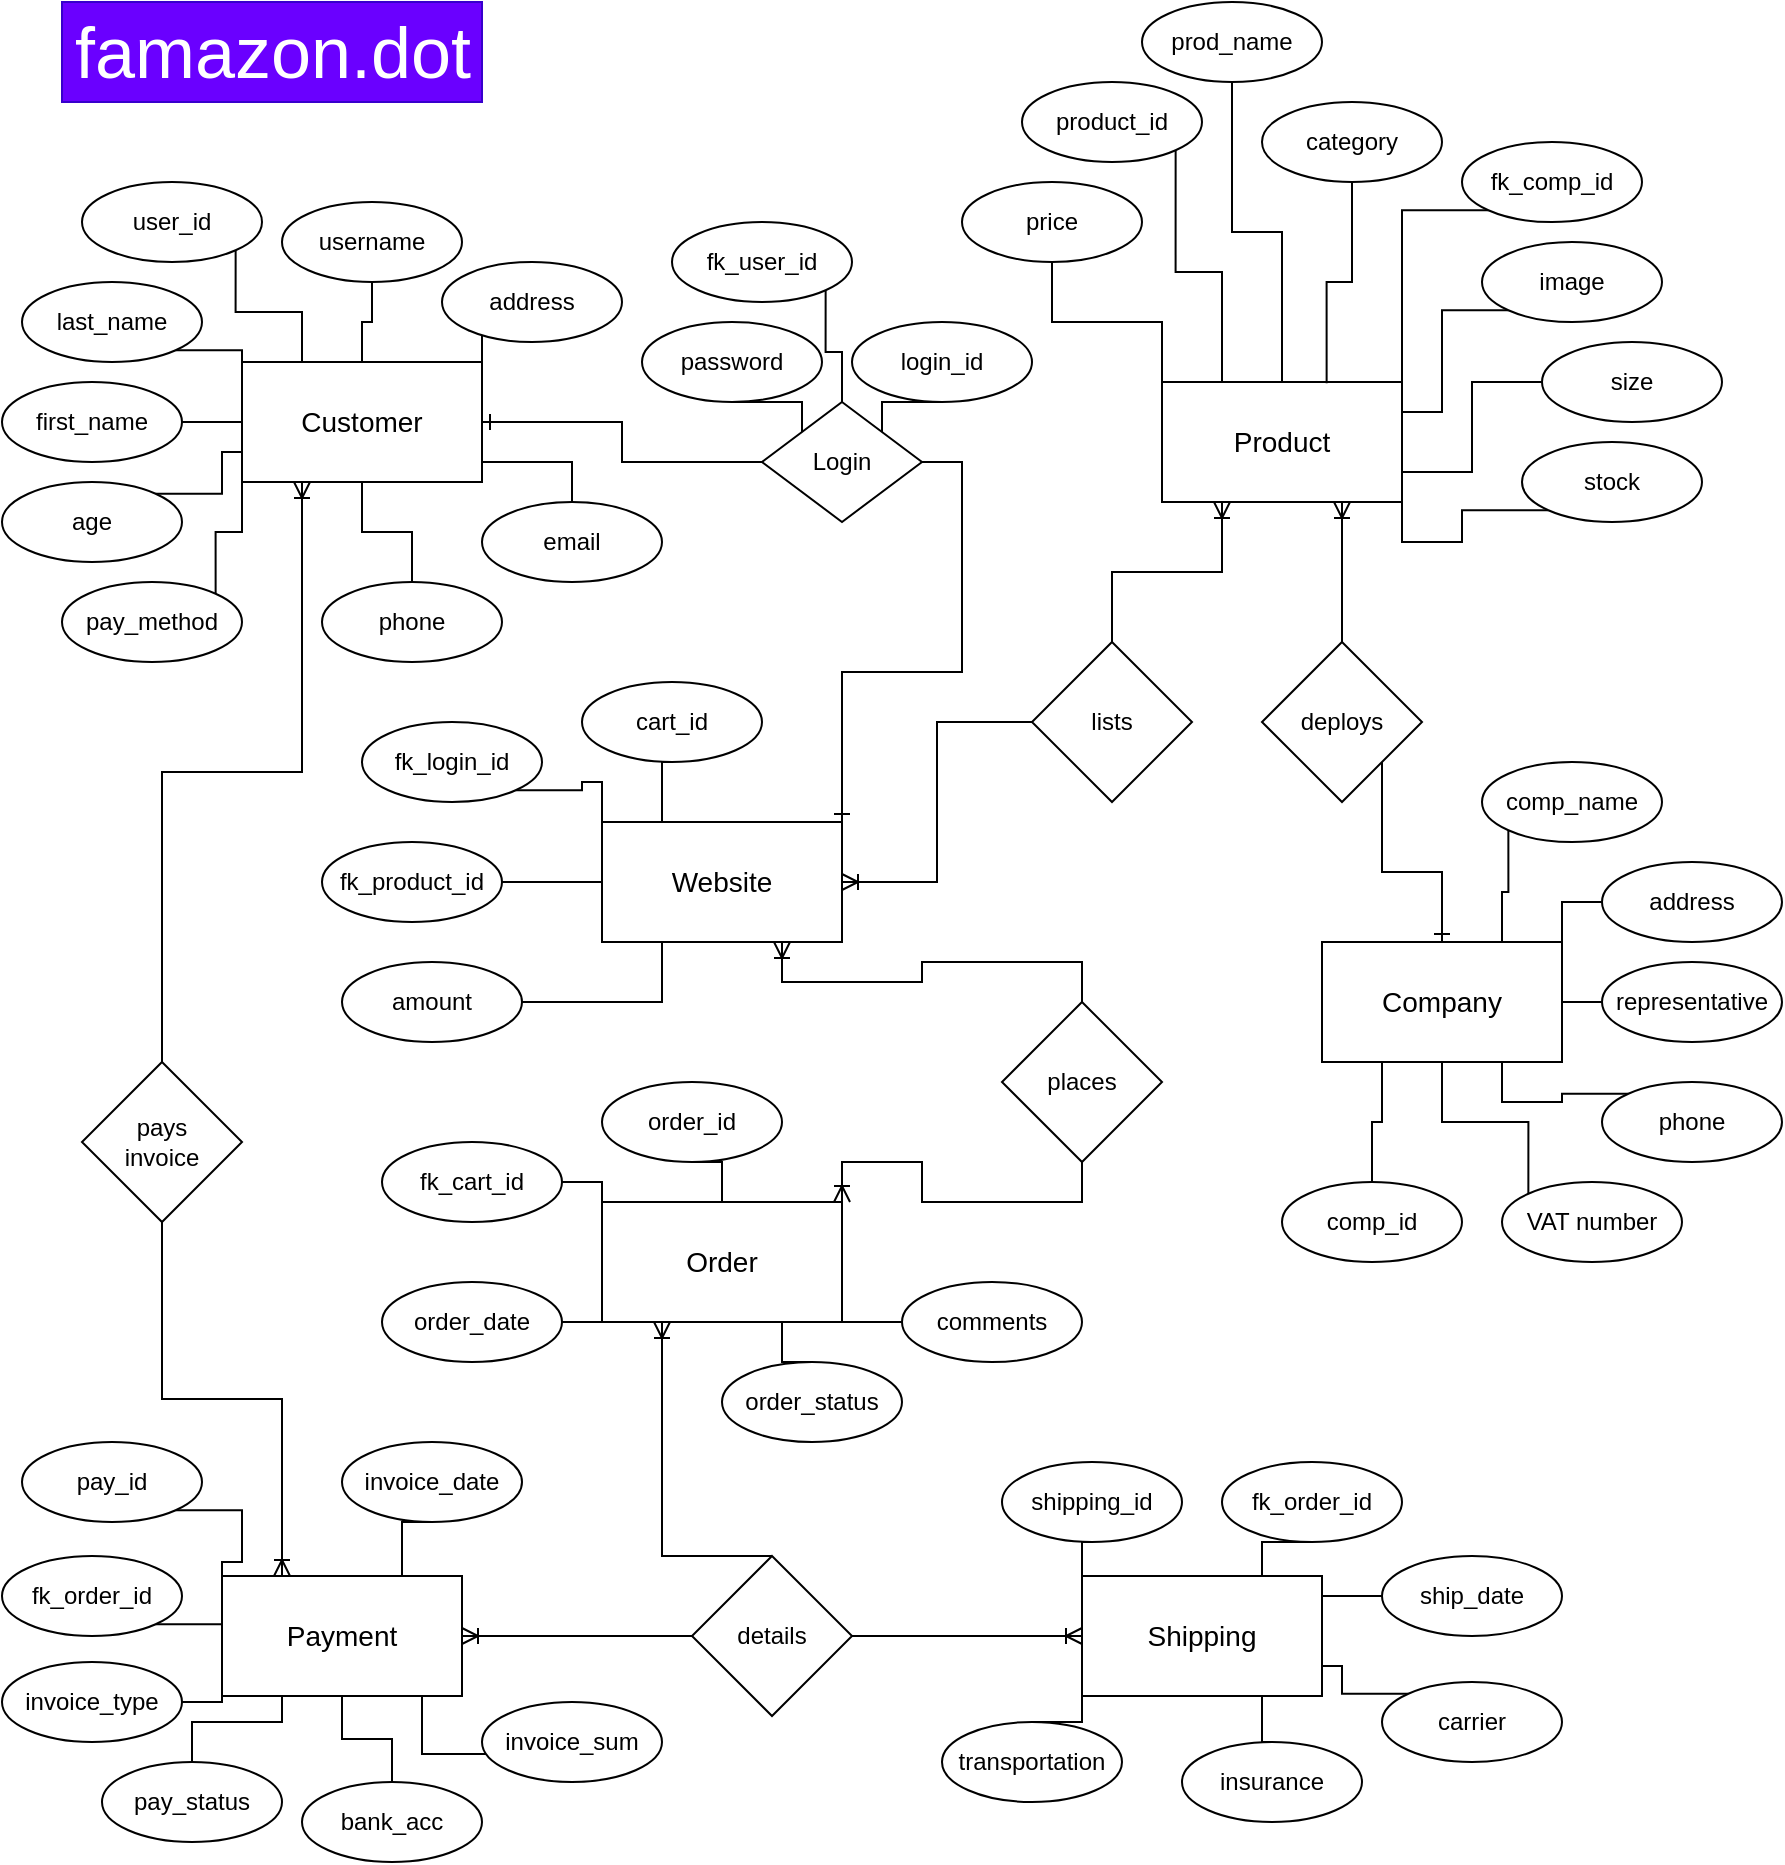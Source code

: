 <mxfile>
    <diagram id="3_Gr3MqYbImkm9S-zuxT" name="Page-1">
        <mxGraphModel dx="833" dy="670" grid="1" gridSize="10" guides="1" tooltips="1" connect="1" arrows="1" fold="1" page="1" pageScale="1" pageWidth="1169" pageHeight="1654" math="0" shadow="0">
            <root>
                <mxCell id="0"/>
                <mxCell id="1" parent="0"/>
                <mxCell id="10" value="famazon.dot" style="text;html=1;align=center;verticalAlign=middle;resizable=0;points=[];autosize=1;fontSize=36;fillColor=#6a00ff;strokeColor=#3700CC;fontColor=#ffffff;" vertex="1" parent="1">
                    <mxGeometry x="40" y="40" width="210" height="50" as="geometry"/>
                </mxCell>
                <mxCell id="44" style="edgeStyle=orthogonalEdgeStyle;rounded=0;orthogonalLoop=1;jettySize=auto;html=1;exitX=1;exitY=0.5;exitDx=0;exitDy=0;entryX=0;entryY=0.5;entryDx=0;entryDy=0;startArrow=ERone;startFill=0;endArrow=none;endFill=0;" edge="1" parent="1" source="11" target="43">
                    <mxGeometry relative="1" as="geometry"/>
                </mxCell>
                <mxCell id="11" value="&lt;font style=&quot;font-size: 14px&quot;&gt;Customer&lt;/font&gt;" style="rounded=0;whiteSpace=wrap;html=1;" vertex="1" parent="1">
                    <mxGeometry x="130" y="220" width="120" height="60" as="geometry"/>
                </mxCell>
                <mxCell id="12" value="&lt;font style=&quot;font-size: 14px&quot;&gt;Product&lt;/font&gt;" style="rounded=0;whiteSpace=wrap;html=1;" vertex="1" parent="1">
                    <mxGeometry x="590" y="230" width="120" height="60" as="geometry"/>
                </mxCell>
                <mxCell id="63" style="edgeStyle=orthogonalEdgeStyle;rounded=0;orthogonalLoop=1;jettySize=auto;html=1;exitX=1;exitY=0.5;exitDx=0;exitDy=0;entryX=0;entryY=0.5;entryDx=0;entryDy=0;startArrow=ERoneToMany;startFill=0;endArrow=none;endFill=0;" edge="1" parent="1" source="14" target="62">
                    <mxGeometry relative="1" as="geometry">
                        <mxPoint x="400" y="480" as="sourcePoint"/>
                    </mxGeometry>
                </mxCell>
                <mxCell id="131" style="edgeStyle=orthogonalEdgeStyle;rounded=0;orthogonalLoop=1;jettySize=auto;html=1;exitX=0.75;exitY=1;exitDx=0;exitDy=0;entryX=0.5;entryY=0;entryDx=0;entryDy=0;startArrow=ERoneToMany;startFill=0;endArrow=none;endFill=0;" edge="1" parent="1" source="14" target="130">
                    <mxGeometry relative="1" as="geometry"/>
                </mxCell>
                <mxCell id="14" value="&lt;font style=&quot;font-size: 14px&quot;&gt;Website&lt;/font&gt;" style="rounded=0;whiteSpace=wrap;html=1;" vertex="1" parent="1">
                    <mxGeometry x="310" y="450" width="120" height="60" as="geometry"/>
                </mxCell>
                <mxCell id="16" value="&lt;font style=&quot;font-size: 14px&quot;&gt;Payment&lt;/font&gt;" style="rounded=0;whiteSpace=wrap;html=1;" vertex="1" parent="1">
                    <mxGeometry x="120" y="827" width="120" height="60" as="geometry"/>
                </mxCell>
                <mxCell id="79" style="edgeStyle=orthogonalEdgeStyle;rounded=0;orthogonalLoop=1;jettySize=auto;html=1;exitX=0.5;exitY=0;exitDx=0;exitDy=0;entryX=1;entryY=1;entryDx=0;entryDy=0;startArrow=ERone;startFill=0;endArrow=none;endFill=0;" edge="1" parent="1" source="17" target="77">
                    <mxGeometry relative="1" as="geometry"/>
                </mxCell>
                <mxCell id="17" value="&lt;font style=&quot;font-size: 14px&quot;&gt;Company&lt;/font&gt;" style="rounded=0;whiteSpace=wrap;html=1;" vertex="1" parent="1">
                    <mxGeometry x="670" y="510" width="120" height="60" as="geometry"/>
                </mxCell>
                <mxCell id="19" value="&lt;font style=&quot;font-size: 14px&quot;&gt;Shipping&lt;/font&gt;" style="rounded=0;whiteSpace=wrap;html=1;" vertex="1" parent="1">
                    <mxGeometry x="550" y="827" width="120" height="60" as="geometry"/>
                </mxCell>
                <mxCell id="37" style="edgeStyle=orthogonalEdgeStyle;rounded=0;orthogonalLoop=1;jettySize=auto;html=1;exitX=1;exitY=0.5;exitDx=0;exitDy=0;entryX=0;entryY=0.5;entryDx=0;entryDy=0;endArrow=none;endFill=0;" edge="1" parent="1" source="20" target="11">
                    <mxGeometry relative="1" as="geometry"/>
                </mxCell>
                <mxCell id="20" value="first_name" style="ellipse;whiteSpace=wrap;html=1;" vertex="1" parent="1">
                    <mxGeometry x="10" y="230" width="90" height="40" as="geometry"/>
                </mxCell>
                <mxCell id="36" style="edgeStyle=orthogonalEdgeStyle;rounded=0;orthogonalLoop=1;jettySize=auto;html=1;exitX=1;exitY=1;exitDx=0;exitDy=0;entryX=0;entryY=0.25;entryDx=0;entryDy=0;endArrow=none;endFill=0;" edge="1" parent="1" source="21" target="11">
                    <mxGeometry relative="1" as="geometry"/>
                </mxCell>
                <mxCell id="21" value="last_name" style="ellipse;whiteSpace=wrap;html=1;" vertex="1" parent="1">
                    <mxGeometry x="20" y="180" width="90" height="40" as="geometry"/>
                </mxCell>
                <mxCell id="40" style="edgeStyle=orthogonalEdgeStyle;rounded=0;orthogonalLoop=1;jettySize=auto;html=1;exitX=0.5;exitY=0;exitDx=0;exitDy=0;entryX=0.5;entryY=1;entryDx=0;entryDy=0;endArrow=none;endFill=0;" edge="1" parent="1" source="23" target="11">
                    <mxGeometry relative="1" as="geometry"/>
                </mxCell>
                <mxCell id="23" value="phone" style="ellipse;whiteSpace=wrap;html=1;" vertex="1" parent="1">
                    <mxGeometry x="170" y="330" width="90" height="40" as="geometry"/>
                </mxCell>
                <mxCell id="35" style="edgeStyle=orthogonalEdgeStyle;rounded=0;orthogonalLoop=1;jettySize=auto;html=1;exitX=1;exitY=1;exitDx=0;exitDy=0;entryX=0.25;entryY=0;entryDx=0;entryDy=0;endArrow=none;endFill=0;" edge="1" parent="1" source="25" target="11">
                    <mxGeometry relative="1" as="geometry"/>
                </mxCell>
                <mxCell id="25" value="user_id" style="ellipse;whiteSpace=wrap;html=1;" vertex="1" parent="1">
                    <mxGeometry x="50" y="130" width="90" height="40" as="geometry"/>
                </mxCell>
                <mxCell id="39" style="edgeStyle=orthogonalEdgeStyle;rounded=0;orthogonalLoop=1;jettySize=auto;html=1;exitX=1;exitY=0;exitDx=0;exitDy=0;entryX=0;entryY=0.75;entryDx=0;entryDy=0;endArrow=none;endFill=0;" edge="1" parent="1" source="26" target="11">
                    <mxGeometry relative="1" as="geometry"/>
                </mxCell>
                <mxCell id="26" value="age" style="ellipse;whiteSpace=wrap;html=1;" vertex="1" parent="1">
                    <mxGeometry x="10" y="280" width="90" height="40" as="geometry"/>
                </mxCell>
                <mxCell id="41" style="edgeStyle=orthogonalEdgeStyle;rounded=0;orthogonalLoop=1;jettySize=auto;html=1;exitX=0.5;exitY=0;exitDx=0;exitDy=0;entryX=1;entryY=1;entryDx=0;entryDy=0;endArrow=none;endFill=0;" edge="1" parent="1" source="27" target="11">
                    <mxGeometry relative="1" as="geometry"/>
                </mxCell>
                <mxCell id="27" value="email" style="ellipse;whiteSpace=wrap;html=1;" vertex="1" parent="1">
                    <mxGeometry x="250" y="290" width="90" height="40" as="geometry"/>
                </mxCell>
                <mxCell id="34" style="edgeStyle=orthogonalEdgeStyle;rounded=0;orthogonalLoop=1;jettySize=auto;html=1;exitX=0.5;exitY=1;exitDx=0;exitDy=0;entryX=0.5;entryY=0;entryDx=0;entryDy=0;endArrow=none;endFill=0;" edge="1" parent="1" source="28" target="11">
                    <mxGeometry relative="1" as="geometry"/>
                </mxCell>
                <mxCell id="28" value="username" style="ellipse;whiteSpace=wrap;html=1;" vertex="1" parent="1">
                    <mxGeometry x="150" y="140" width="90" height="40" as="geometry"/>
                </mxCell>
                <mxCell id="33" style="edgeStyle=orthogonalEdgeStyle;rounded=0;orthogonalLoop=1;jettySize=auto;html=1;exitX=0;exitY=1;exitDx=0;exitDy=0;entryX=1;entryY=0;entryDx=0;entryDy=0;endArrow=none;endFill=0;" edge="1" parent="1" source="29" target="11">
                    <mxGeometry relative="1" as="geometry"/>
                </mxCell>
                <mxCell id="29" value="address" style="ellipse;whiteSpace=wrap;html=1;" vertex="1" parent="1">
                    <mxGeometry x="230" y="170" width="90" height="40" as="geometry"/>
                </mxCell>
                <mxCell id="45" style="edgeStyle=orthogonalEdgeStyle;rounded=0;orthogonalLoop=1;jettySize=auto;html=1;exitX=1;exitY=0.5;exitDx=0;exitDy=0;entryX=1;entryY=0;entryDx=0;entryDy=0;startArrow=none;startFill=0;endArrow=ERone;endFill=0;" edge="1" parent="1" source="43" target="14">
                    <mxGeometry relative="1" as="geometry">
                        <mxPoint x="400" y="450" as="targetPoint"/>
                    </mxGeometry>
                </mxCell>
                <mxCell id="43" value="Login" style="rhombus;whiteSpace=wrap;html=1;" vertex="1" parent="1">
                    <mxGeometry x="390" y="240" width="80" height="60" as="geometry"/>
                </mxCell>
                <mxCell id="68" style="edgeStyle=orthogonalEdgeStyle;rounded=0;orthogonalLoop=1;jettySize=auto;html=1;exitX=1;exitY=1;exitDx=0;exitDy=0;entryX=0.25;entryY=0;entryDx=0;entryDy=0;startArrow=none;startFill=0;endArrow=none;endFill=0;" edge="1" parent="1" source="51" target="12">
                    <mxGeometry relative="1" as="geometry"/>
                </mxCell>
                <mxCell id="51" value="product_id" style="ellipse;whiteSpace=wrap;html=1;" vertex="1" parent="1">
                    <mxGeometry x="520" y="80" width="90" height="40" as="geometry"/>
                </mxCell>
                <mxCell id="67" style="edgeStyle=orthogonalEdgeStyle;rounded=0;orthogonalLoop=1;jettySize=auto;html=1;exitX=0.5;exitY=1;exitDx=0;exitDy=0;startArrow=none;startFill=0;endArrow=none;endFill=0;" edge="1" parent="1" source="52" target="12">
                    <mxGeometry relative="1" as="geometry"/>
                </mxCell>
                <mxCell id="52" value="prod_name" style="ellipse;whiteSpace=wrap;html=1;" vertex="1" parent="1">
                    <mxGeometry x="580" y="40" width="90" height="40" as="geometry"/>
                </mxCell>
                <mxCell id="69" style="edgeStyle=orthogonalEdgeStyle;rounded=0;orthogonalLoop=1;jettySize=auto;html=1;exitX=0.5;exitY=1;exitDx=0;exitDy=0;entryX=0.686;entryY=0.011;entryDx=0;entryDy=0;entryPerimeter=0;startArrow=none;startFill=0;endArrow=none;endFill=0;" edge="1" parent="1" source="53" target="12">
                    <mxGeometry relative="1" as="geometry"/>
                </mxCell>
                <mxCell id="53" value="category" style="ellipse;whiteSpace=wrap;html=1;" vertex="1" parent="1">
                    <mxGeometry x="640" y="90" width="90" height="40" as="geometry"/>
                </mxCell>
                <mxCell id="81" style="edgeStyle=orthogonalEdgeStyle;rounded=0;orthogonalLoop=1;jettySize=auto;html=1;exitX=0;exitY=1;exitDx=0;exitDy=0;entryX=1;entryY=0;entryDx=0;entryDy=0;startArrow=none;startFill=0;endArrow=none;endFill=0;" edge="1" parent="1" source="54" target="12">
                    <mxGeometry relative="1" as="geometry"/>
                </mxCell>
                <mxCell id="54" value="fk_comp_id" style="ellipse;whiteSpace=wrap;html=1;" vertex="1" parent="1">
                    <mxGeometry x="740" y="110" width="90" height="40" as="geometry"/>
                </mxCell>
                <mxCell id="65" style="edgeStyle=orthogonalEdgeStyle;rounded=0;orthogonalLoop=1;jettySize=auto;html=1;exitX=0.5;exitY=1;exitDx=0;exitDy=0;entryX=0;entryY=0;entryDx=0;entryDy=0;startArrow=none;startFill=0;endArrow=none;endFill=0;" edge="1" parent="1" source="55" target="12">
                    <mxGeometry relative="1" as="geometry"/>
                </mxCell>
                <mxCell id="55" value="price" style="ellipse;whiteSpace=wrap;html=1;" vertex="1" parent="1">
                    <mxGeometry x="490" y="130" width="90" height="40" as="geometry"/>
                </mxCell>
                <mxCell id="74" style="edgeStyle=orthogonalEdgeStyle;rounded=0;orthogonalLoop=1;jettySize=auto;html=1;exitX=0;exitY=0.5;exitDx=0;exitDy=0;entryX=1;entryY=0.75;entryDx=0;entryDy=0;startArrow=none;startFill=0;endArrow=none;endFill=0;" edge="1" parent="1" source="56" target="12">
                    <mxGeometry relative="1" as="geometry"/>
                </mxCell>
                <mxCell id="56" value="size" style="ellipse;whiteSpace=wrap;html=1;" vertex="1" parent="1">
                    <mxGeometry x="780" y="210" width="90" height="40" as="geometry"/>
                </mxCell>
                <mxCell id="76" style="edgeStyle=orthogonalEdgeStyle;rounded=0;orthogonalLoop=1;jettySize=auto;html=1;exitX=0;exitY=1;exitDx=0;exitDy=0;startArrow=none;startFill=0;endArrow=none;endFill=0;entryX=1;entryY=1;entryDx=0;entryDy=0;" edge="1" parent="1" source="58" target="12">
                    <mxGeometry relative="1" as="geometry">
                        <mxPoint x="830" y="410" as="targetPoint"/>
                    </mxGeometry>
                </mxCell>
                <mxCell id="58" value="stock" style="ellipse;whiteSpace=wrap;html=1;" vertex="1" parent="1">
                    <mxGeometry x="770" y="260" width="90" height="40" as="geometry"/>
                </mxCell>
                <mxCell id="72" style="edgeStyle=orthogonalEdgeStyle;rounded=0;orthogonalLoop=1;jettySize=auto;html=1;exitX=0;exitY=1;exitDx=0;exitDy=0;entryX=1;entryY=0.25;entryDx=0;entryDy=0;startArrow=none;startFill=0;endArrow=none;endFill=0;" edge="1" parent="1" source="59" target="12">
                    <mxGeometry relative="1" as="geometry"/>
                </mxCell>
                <mxCell id="59" value="image" style="ellipse;whiteSpace=wrap;html=1;" vertex="1" parent="1">
                    <mxGeometry x="750" y="160" width="90" height="40" as="geometry"/>
                </mxCell>
                <mxCell id="64" style="edgeStyle=orthogonalEdgeStyle;rounded=0;orthogonalLoop=1;jettySize=auto;html=1;exitX=0.5;exitY=0;exitDx=0;exitDy=0;entryX=0.25;entryY=1;entryDx=0;entryDy=0;startArrow=none;startFill=0;endArrow=ERoneToMany;endFill=0;" edge="1" parent="1" source="62" target="12">
                    <mxGeometry relative="1" as="geometry"/>
                </mxCell>
                <mxCell id="62" value="lists" style="rhombus;whiteSpace=wrap;html=1;" vertex="1" parent="1">
                    <mxGeometry x="525" y="360" width="80" height="80" as="geometry"/>
                </mxCell>
                <mxCell id="153" style="edgeStyle=orthogonalEdgeStyle;rounded=0;orthogonalLoop=1;jettySize=auto;html=1;exitX=0.5;exitY=0;exitDx=0;exitDy=0;entryX=0.75;entryY=1;entryDx=0;entryDy=0;startArrow=none;startFill=0;endArrow=ERoneToMany;endFill=0;" edge="1" parent="1" source="77" target="12">
                    <mxGeometry relative="1" as="geometry"/>
                </mxCell>
                <mxCell id="77" value="deploys" style="rhombus;whiteSpace=wrap;html=1;" vertex="1" parent="1">
                    <mxGeometry x="640" y="360" width="80" height="80" as="geometry"/>
                </mxCell>
                <mxCell id="91" style="edgeStyle=orthogonalEdgeStyle;rounded=0;orthogonalLoop=1;jettySize=auto;html=1;exitX=0;exitY=1;exitDx=0;exitDy=0;entryX=0.75;entryY=0;entryDx=0;entryDy=0;startArrow=none;startFill=0;endArrow=none;endFill=0;" edge="1" parent="1" source="82" target="17">
                    <mxGeometry relative="1" as="geometry"/>
                </mxCell>
                <mxCell id="82" value="comp_name" style="ellipse;whiteSpace=wrap;html=1;" vertex="1" parent="1">
                    <mxGeometry x="750" y="420" width="90" height="40" as="geometry"/>
                </mxCell>
                <mxCell id="98" style="edgeStyle=orthogonalEdgeStyle;rounded=0;orthogonalLoop=1;jettySize=auto;html=1;exitX=0;exitY=0;exitDx=0;exitDy=0;entryX=0.5;entryY=1;entryDx=0;entryDy=0;startArrow=none;startFill=0;endArrow=none;endFill=0;" edge="1" parent="1" source="83" target="17">
                    <mxGeometry relative="1" as="geometry"/>
                </mxCell>
                <mxCell id="83" value="VAT number" style="ellipse;whiteSpace=wrap;html=1;" vertex="1" parent="1">
                    <mxGeometry x="760" y="630" width="90" height="40" as="geometry"/>
                </mxCell>
                <mxCell id="92" style="edgeStyle=orthogonalEdgeStyle;rounded=0;orthogonalLoop=1;jettySize=auto;html=1;exitX=0;exitY=0.5;exitDx=0;exitDy=0;entryX=1;entryY=0;entryDx=0;entryDy=0;startArrow=none;startFill=0;endArrow=none;endFill=0;" edge="1" parent="1" source="86" target="17">
                    <mxGeometry relative="1" as="geometry"/>
                </mxCell>
                <mxCell id="86" value="address" style="ellipse;whiteSpace=wrap;html=1;" vertex="1" parent="1">
                    <mxGeometry x="810" y="470" width="90" height="40" as="geometry"/>
                </mxCell>
                <mxCell id="152" style="edgeStyle=orthogonalEdgeStyle;rounded=0;orthogonalLoop=1;jettySize=auto;html=1;exitX=0.5;exitY=0;exitDx=0;exitDy=0;entryX=0.25;entryY=1;entryDx=0;entryDy=0;startArrow=none;startFill=0;endArrow=none;endFill=0;" edge="1" parent="1" source="87" target="17">
                    <mxGeometry relative="1" as="geometry"/>
                </mxCell>
                <mxCell id="87" value="comp_id" style="ellipse;whiteSpace=wrap;html=1;" vertex="1" parent="1">
                    <mxGeometry x="650" y="630" width="90" height="40" as="geometry"/>
                </mxCell>
                <mxCell id="93" style="edgeStyle=orthogonalEdgeStyle;rounded=0;orthogonalLoop=1;jettySize=auto;html=1;exitX=0;exitY=0.5;exitDx=0;exitDy=0;entryX=1;entryY=0.75;entryDx=0;entryDy=0;startArrow=none;startFill=0;endArrow=none;endFill=0;" edge="1" parent="1" source="88" target="17">
                    <mxGeometry relative="1" as="geometry"/>
                </mxCell>
                <mxCell id="88" value="representative" style="ellipse;whiteSpace=wrap;html=1;" vertex="1" parent="1">
                    <mxGeometry x="810" y="520" width="90" height="40" as="geometry"/>
                </mxCell>
                <mxCell id="97" style="edgeStyle=orthogonalEdgeStyle;rounded=0;orthogonalLoop=1;jettySize=auto;html=1;exitX=0;exitY=0;exitDx=0;exitDy=0;entryX=0.75;entryY=1;entryDx=0;entryDy=0;startArrow=none;startFill=0;endArrow=none;endFill=0;" edge="1" parent="1" source="89" target="17">
                    <mxGeometry relative="1" as="geometry"/>
                </mxCell>
                <mxCell id="89" value="phone" style="ellipse;whiteSpace=wrap;html=1;" vertex="1" parent="1">
                    <mxGeometry x="810" y="580" width="90" height="40" as="geometry"/>
                </mxCell>
                <mxCell id="134" style="edgeStyle=orthogonalEdgeStyle;rounded=0;orthogonalLoop=1;jettySize=auto;html=1;exitX=1;exitY=1;exitDx=0;exitDy=0;entryX=0;entryY=0;entryDx=0;entryDy=0;startArrow=none;startFill=0;endArrow=none;endFill=0;" edge="1" parent="1" source="105" target="14">
                    <mxGeometry relative="1" as="geometry"/>
                </mxCell>
                <mxCell id="105" value="fk_login_id" style="ellipse;whiteSpace=wrap;html=1;" vertex="1" parent="1">
                    <mxGeometry x="190" y="400" width="90" height="40" as="geometry"/>
                </mxCell>
                <mxCell id="133" style="edgeStyle=orthogonalEdgeStyle;rounded=0;orthogonalLoop=1;jettySize=auto;html=1;exitX=0.5;exitY=1;exitDx=0;exitDy=0;entryX=0.25;entryY=0;entryDx=0;entryDy=0;startArrow=none;startFill=0;endArrow=none;endFill=0;" edge="1" parent="1" source="106" target="14">
                    <mxGeometry relative="1" as="geometry"/>
                </mxCell>
                <mxCell id="106" value="cart_id" style="ellipse;whiteSpace=wrap;html=1;" vertex="1" parent="1">
                    <mxGeometry x="300" y="380" width="90" height="40" as="geometry"/>
                </mxCell>
                <mxCell id="135" style="edgeStyle=orthogonalEdgeStyle;rounded=0;orthogonalLoop=1;jettySize=auto;html=1;exitX=1;exitY=0.5;exitDx=0;exitDy=0;entryX=0;entryY=0.5;entryDx=0;entryDy=0;startArrow=none;startFill=0;endArrow=none;endFill=0;" edge="1" parent="1" source="107" target="14">
                    <mxGeometry relative="1" as="geometry"/>
                </mxCell>
                <mxCell id="107" value="fk_product_id" style="ellipse;whiteSpace=wrap;html=1;" vertex="1" parent="1">
                    <mxGeometry x="170" y="460" width="90" height="40" as="geometry"/>
                </mxCell>
                <mxCell id="136" style="edgeStyle=orthogonalEdgeStyle;rounded=0;orthogonalLoop=1;jettySize=auto;html=1;exitX=1;exitY=0.5;exitDx=0;exitDy=0;entryX=0.25;entryY=1;entryDx=0;entryDy=0;startArrow=none;startFill=0;endArrow=none;endFill=0;" edge="1" parent="1" source="115" target="14">
                    <mxGeometry relative="1" as="geometry"/>
                </mxCell>
                <mxCell id="115" value="amount" style="ellipse;whiteSpace=wrap;html=1;" vertex="1" parent="1">
                    <mxGeometry x="180" y="520" width="90" height="40" as="geometry"/>
                </mxCell>
                <mxCell id="124" style="edgeStyle=orthogonalEdgeStyle;rounded=0;orthogonalLoop=1;jettySize=auto;html=1;exitX=0.5;exitY=1;exitDx=0;exitDy=0;entryX=0;entryY=0;entryDx=0;entryDy=0;startArrow=none;startFill=0;endArrow=none;endFill=0;" edge="1" parent="1" source="117" target="43">
                    <mxGeometry relative="1" as="geometry"/>
                </mxCell>
                <mxCell id="117" value="password" style="ellipse;whiteSpace=wrap;html=1;" vertex="1" parent="1">
                    <mxGeometry x="330" y="200" width="90" height="40" as="geometry"/>
                </mxCell>
                <mxCell id="119" style="edgeStyle=orthogonalEdgeStyle;rounded=0;orthogonalLoop=1;jettySize=auto;html=1;exitX=1;exitY=0;exitDx=0;exitDy=0;entryX=0;entryY=1;entryDx=0;entryDy=0;startArrow=none;startFill=0;endArrow=none;endFill=0;" edge="1" parent="1" source="118" target="11">
                    <mxGeometry relative="1" as="geometry"/>
                </mxCell>
                <mxCell id="118" value="pay_method" style="ellipse;whiteSpace=wrap;html=1;" vertex="1" parent="1">
                    <mxGeometry x="40" y="330" width="90" height="40" as="geometry"/>
                </mxCell>
                <mxCell id="128" style="edgeStyle=orthogonalEdgeStyle;rounded=0;orthogonalLoop=1;jettySize=auto;html=1;exitX=0.5;exitY=1;exitDx=0;exitDy=0;entryX=1;entryY=0;entryDx=0;entryDy=0;startArrow=none;startFill=0;endArrow=none;endFill=0;" edge="1" parent="1" source="122" target="43">
                    <mxGeometry relative="1" as="geometry"/>
                </mxCell>
                <mxCell id="122" value="login_id" style="ellipse;whiteSpace=wrap;html=1;" vertex="1" parent="1">
                    <mxGeometry x="435" y="200" width="90" height="40" as="geometry"/>
                </mxCell>
                <mxCell id="127" style="edgeStyle=orthogonalEdgeStyle;rounded=0;orthogonalLoop=1;jettySize=auto;html=1;exitX=1;exitY=1;exitDx=0;exitDy=0;entryX=0.5;entryY=0;entryDx=0;entryDy=0;startArrow=none;startFill=0;endArrow=none;endFill=0;" edge="1" parent="1" source="126" target="43">
                    <mxGeometry relative="1" as="geometry"/>
                </mxCell>
                <mxCell id="126" value="fk_user_id" style="ellipse;whiteSpace=wrap;html=1;" vertex="1" parent="1">
                    <mxGeometry x="345" y="150" width="90" height="40" as="geometry"/>
                </mxCell>
                <mxCell id="129" value="&lt;font style=&quot;font-size: 14px&quot;&gt;Order&lt;/font&gt;" style="rounded=0;whiteSpace=wrap;html=1;" vertex="1" parent="1">
                    <mxGeometry x="310" y="640" width="120" height="60" as="geometry"/>
                </mxCell>
                <mxCell id="132" style="edgeStyle=orthogonalEdgeStyle;rounded=0;orthogonalLoop=1;jettySize=auto;html=1;exitX=0.5;exitY=1;exitDx=0;exitDy=0;entryX=1;entryY=0;entryDx=0;entryDy=0;startArrow=none;startFill=0;endArrow=ERoneToMany;endFill=0;" edge="1" parent="1" source="130" target="129">
                    <mxGeometry relative="1" as="geometry"/>
                </mxCell>
                <mxCell id="130" value="places" style="rhombus;whiteSpace=wrap;html=1;" vertex="1" parent="1">
                    <mxGeometry x="510" y="540" width="80" height="80" as="geometry"/>
                </mxCell>
                <mxCell id="146" style="edgeStyle=orthogonalEdgeStyle;rounded=0;orthogonalLoop=1;jettySize=auto;html=1;exitX=0.5;exitY=1;exitDx=0;exitDy=0;entryX=0.5;entryY=0;entryDx=0;entryDy=0;startArrow=none;startFill=0;endArrow=none;endFill=0;" edge="1" parent="1" source="137" target="129">
                    <mxGeometry relative="1" as="geometry"/>
                </mxCell>
                <mxCell id="137" value="order_id" style="ellipse;whiteSpace=wrap;html=1;" vertex="1" parent="1">
                    <mxGeometry x="310" y="580" width="90" height="40" as="geometry"/>
                </mxCell>
                <mxCell id="148" style="edgeStyle=orthogonalEdgeStyle;rounded=0;orthogonalLoop=1;jettySize=auto;html=1;exitX=1;exitY=0.5;exitDx=0;exitDy=0;entryX=0;entryY=1;entryDx=0;entryDy=0;startArrow=none;startFill=0;endArrow=none;endFill=0;" edge="1" parent="1" source="138" target="129">
                    <mxGeometry relative="1" as="geometry"/>
                </mxCell>
                <mxCell id="138" value="order_date" style="ellipse;whiteSpace=wrap;html=1;" vertex="1" parent="1">
                    <mxGeometry x="200" y="680" width="90" height="40" as="geometry"/>
                </mxCell>
                <mxCell id="149" style="edgeStyle=orthogonalEdgeStyle;rounded=0;orthogonalLoop=1;jettySize=auto;html=1;exitX=0.5;exitY=0;exitDx=0;exitDy=0;entryX=0.75;entryY=1;entryDx=0;entryDy=0;startArrow=none;startFill=0;endArrow=none;endFill=0;" edge="1" parent="1" source="139" target="129">
                    <mxGeometry relative="1" as="geometry"/>
                </mxCell>
                <mxCell id="139" value="order_status" style="ellipse;whiteSpace=wrap;html=1;" vertex="1" parent="1">
                    <mxGeometry x="370" y="720" width="90" height="40" as="geometry"/>
                </mxCell>
                <mxCell id="150" style="edgeStyle=orthogonalEdgeStyle;rounded=0;orthogonalLoop=1;jettySize=auto;html=1;exitX=0;exitY=0.5;exitDx=0;exitDy=0;entryX=1;entryY=1;entryDx=0;entryDy=0;startArrow=none;startFill=0;endArrow=none;endFill=0;" edge="1" parent="1" source="140" target="129">
                    <mxGeometry relative="1" as="geometry"/>
                </mxCell>
                <mxCell id="140" value="comments" style="ellipse;whiteSpace=wrap;html=1;" vertex="1" parent="1">
                    <mxGeometry x="460" y="680" width="90" height="40" as="geometry"/>
                </mxCell>
                <mxCell id="168" style="edgeStyle=orthogonalEdgeStyle;rounded=0;orthogonalLoop=1;jettySize=auto;html=1;exitX=1;exitY=0.5;exitDx=0;exitDy=0;entryX=0;entryY=1;entryDx=0;entryDy=0;startArrow=none;startFill=0;endArrow=none;endFill=0;" edge="1" parent="1" source="141" target="16">
                    <mxGeometry relative="1" as="geometry"/>
                </mxCell>
                <mxCell id="141" value="invoice_type" style="ellipse;whiteSpace=wrap;html=1;" vertex="1" parent="1">
                    <mxGeometry x="10" y="870" width="90" height="40" as="geometry"/>
                </mxCell>
                <mxCell id="147" style="edgeStyle=orthogonalEdgeStyle;rounded=0;orthogonalLoop=1;jettySize=auto;html=1;exitX=1;exitY=0.5;exitDx=0;exitDy=0;entryX=0;entryY=0;entryDx=0;entryDy=0;startArrow=none;startFill=0;endArrow=none;endFill=0;" edge="1" parent="1" source="142" target="129">
                    <mxGeometry relative="1" as="geometry"/>
                </mxCell>
                <mxCell id="142" value="fk_cart_id" style="ellipse;whiteSpace=wrap;html=1;" vertex="1" parent="1">
                    <mxGeometry x="200" y="610" width="90" height="40" as="geometry"/>
                </mxCell>
                <mxCell id="158" style="edgeStyle=orthogonalEdgeStyle;rounded=0;orthogonalLoop=1;jettySize=auto;html=1;exitX=0.5;exitY=0;exitDx=0;exitDy=0;entryX=0.25;entryY=1;entryDx=0;entryDy=0;startArrow=none;startFill=0;endArrow=ERoneToMany;endFill=0;" edge="1" parent="1" source="143" target="129">
                    <mxGeometry relative="1" as="geometry">
                        <Array as="points">
                            <mxPoint x="340" y="817"/>
                        </Array>
                    </mxGeometry>
                </mxCell>
                <mxCell id="160" style="edgeStyle=orthogonalEdgeStyle;rounded=0;orthogonalLoop=1;jettySize=auto;html=1;exitX=0;exitY=0.5;exitDx=0;exitDy=0;entryX=1;entryY=0.5;entryDx=0;entryDy=0;startArrow=none;startFill=0;endArrow=ERoneToMany;endFill=0;" edge="1" parent="1" source="143" target="16">
                    <mxGeometry relative="1" as="geometry"/>
                </mxCell>
                <mxCell id="161" style="edgeStyle=orthogonalEdgeStyle;rounded=0;orthogonalLoop=1;jettySize=auto;html=1;exitX=1;exitY=0.5;exitDx=0;exitDy=0;entryX=0;entryY=0.5;entryDx=0;entryDy=0;startArrow=none;startFill=0;endArrow=ERoneToMany;endFill=0;" edge="1" parent="1" source="143" target="19">
                    <mxGeometry relative="1" as="geometry"/>
                </mxCell>
                <mxCell id="143" value="details" style="rhombus;whiteSpace=wrap;html=1;" vertex="1" parent="1">
                    <mxGeometry x="355" y="817" width="80" height="80" as="geometry"/>
                </mxCell>
                <mxCell id="164" style="edgeStyle=orthogonalEdgeStyle;rounded=0;orthogonalLoop=1;jettySize=auto;html=1;exitX=0.5;exitY=0;exitDx=0;exitDy=0;entryX=0.25;entryY=1;entryDx=0;entryDy=0;startArrow=none;startFill=0;endArrow=ERoneToMany;endFill=0;" edge="1" parent="1" source="144" target="11">
                    <mxGeometry relative="1" as="geometry"/>
                </mxCell>
                <mxCell id="165" style="edgeStyle=orthogonalEdgeStyle;rounded=0;orthogonalLoop=1;jettySize=auto;html=1;exitX=0.5;exitY=1;exitDx=0;exitDy=0;entryX=0.25;entryY=0;entryDx=0;entryDy=0;startArrow=none;startFill=0;endArrow=ERoneToMany;endFill=0;" edge="1" parent="1" source="144" target="16">
                    <mxGeometry relative="1" as="geometry"/>
                </mxCell>
                <mxCell id="144" value="pays&lt;br&gt;invoice" style="rhombus;whiteSpace=wrap;html=1;" vertex="1" parent="1">
                    <mxGeometry x="50" y="570" width="80" height="80" as="geometry"/>
                </mxCell>
                <mxCell id="170" style="edgeStyle=orthogonalEdgeStyle;rounded=0;orthogonalLoop=1;jettySize=auto;html=1;exitX=0;exitY=0;exitDx=0;exitDy=0;entryX=0.75;entryY=1;entryDx=0;entryDy=0;startArrow=none;startFill=0;endArrow=none;endFill=0;" edge="1" parent="1" source="154" target="16">
                    <mxGeometry relative="1" as="geometry">
                        <Array as="points">
                            <mxPoint x="220" y="916"/>
                            <mxPoint x="220" y="887"/>
                        </Array>
                    </mxGeometry>
                </mxCell>
                <mxCell id="154" value="invoice_sum" style="ellipse;whiteSpace=wrap;html=1;" vertex="1" parent="1">
                    <mxGeometry x="250" y="890" width="90" height="40" as="geometry"/>
                </mxCell>
                <mxCell id="171" style="edgeStyle=orthogonalEdgeStyle;rounded=0;orthogonalLoop=1;jettySize=auto;html=1;exitX=0.5;exitY=1;exitDx=0;exitDy=0;entryX=0.75;entryY=0;entryDx=0;entryDy=0;startArrow=none;startFill=0;endArrow=none;endFill=0;" edge="1" parent="1" source="155" target="16">
                    <mxGeometry relative="1" as="geometry"/>
                </mxCell>
                <mxCell id="155" value="invoice_date" style="ellipse;whiteSpace=wrap;html=1;" vertex="1" parent="1">
                    <mxGeometry x="180" y="760" width="90" height="40" as="geometry"/>
                </mxCell>
                <mxCell id="169" style="edgeStyle=orthogonalEdgeStyle;rounded=0;orthogonalLoop=1;jettySize=auto;html=1;exitX=0.5;exitY=0;exitDx=0;exitDy=0;entryX=0.25;entryY=1;entryDx=0;entryDy=0;startArrow=none;startFill=0;endArrow=none;endFill=0;" edge="1" parent="1" source="156" target="16">
                    <mxGeometry relative="1" as="geometry"/>
                </mxCell>
                <mxCell id="156" value="pay_status" style="ellipse;whiteSpace=wrap;html=1;" vertex="1" parent="1">
                    <mxGeometry x="60" y="920" width="90" height="40" as="geometry"/>
                </mxCell>
                <mxCell id="167" style="edgeStyle=orthogonalEdgeStyle;rounded=0;orthogonalLoop=1;jettySize=auto;html=1;exitX=1;exitY=1;exitDx=0;exitDy=0;entryX=0;entryY=0.5;entryDx=0;entryDy=0;startArrow=none;startFill=0;endArrow=none;endFill=0;" edge="1" parent="1" source="157" target="16">
                    <mxGeometry relative="1" as="geometry"/>
                </mxCell>
                <mxCell id="157" value="fk_order_id" style="ellipse;whiteSpace=wrap;html=1;" vertex="1" parent="1">
                    <mxGeometry x="10" y="817" width="90" height="40" as="geometry"/>
                </mxCell>
                <mxCell id="166" style="edgeStyle=orthogonalEdgeStyle;rounded=0;orthogonalLoop=1;jettySize=auto;html=1;exitX=1;exitY=1;exitDx=0;exitDy=0;entryX=0;entryY=0;entryDx=0;entryDy=0;startArrow=none;startFill=0;endArrow=none;endFill=0;" edge="1" parent="1" source="162" target="16">
                    <mxGeometry relative="1" as="geometry"/>
                </mxCell>
                <mxCell id="162" value="pay_id" style="ellipse;whiteSpace=wrap;html=1;" vertex="1" parent="1">
                    <mxGeometry x="20" y="760" width="90" height="40" as="geometry"/>
                </mxCell>
                <mxCell id="173" style="edgeStyle=orthogonalEdgeStyle;rounded=0;orthogonalLoop=1;jettySize=auto;html=1;exitX=0.5;exitY=0;exitDx=0;exitDy=0;entryX=0.5;entryY=1;entryDx=0;entryDy=0;startArrow=none;startFill=0;endArrow=none;endFill=0;" edge="1" parent="1" source="172" target="16">
                    <mxGeometry relative="1" as="geometry"/>
                </mxCell>
                <mxCell id="172" value="bank_acc" style="ellipse;whiteSpace=wrap;html=1;" vertex="1" parent="1">
                    <mxGeometry x="160" y="930" width="90" height="40" as="geometry"/>
                </mxCell>
                <mxCell id="181" style="edgeStyle=orthogonalEdgeStyle;rounded=0;orthogonalLoop=1;jettySize=auto;html=1;exitX=0.5;exitY=1;exitDx=0;exitDy=0;entryX=0;entryY=0;entryDx=0;entryDy=0;startArrow=none;startFill=0;endArrow=none;endFill=0;" edge="1" parent="1" source="174" target="19">
                    <mxGeometry relative="1" as="geometry"/>
                </mxCell>
                <mxCell id="174" value="shipping_id" style="ellipse;whiteSpace=wrap;html=1;" vertex="1" parent="1">
                    <mxGeometry x="510" y="770" width="90" height="40" as="geometry"/>
                </mxCell>
                <mxCell id="182" style="edgeStyle=orthogonalEdgeStyle;rounded=0;orthogonalLoop=1;jettySize=auto;html=1;exitX=0.5;exitY=1;exitDx=0;exitDy=0;entryX=0.75;entryY=0;entryDx=0;entryDy=0;startArrow=none;startFill=0;endArrow=none;endFill=0;" edge="1" parent="1" source="175" target="19">
                    <mxGeometry relative="1" as="geometry"/>
                </mxCell>
                <mxCell id="175" value="fk_order_id" style="ellipse;whiteSpace=wrap;html=1;" vertex="1" parent="1">
                    <mxGeometry x="620" y="770" width="90" height="40" as="geometry"/>
                </mxCell>
                <mxCell id="183" style="edgeStyle=orthogonalEdgeStyle;rounded=0;orthogonalLoop=1;jettySize=auto;html=1;exitX=0;exitY=0.5;exitDx=0;exitDy=0;entryX=1;entryY=0.25;entryDx=0;entryDy=0;startArrow=none;startFill=0;endArrow=none;endFill=0;" edge="1" parent="1" source="176" target="19">
                    <mxGeometry relative="1" as="geometry"/>
                </mxCell>
                <mxCell id="176" value="ship_date" style="ellipse;whiteSpace=wrap;html=1;" vertex="1" parent="1">
                    <mxGeometry x="700" y="817" width="90" height="40" as="geometry"/>
                </mxCell>
                <mxCell id="186" style="edgeStyle=orthogonalEdgeStyle;rounded=0;orthogonalLoop=1;jettySize=auto;html=1;exitX=0;exitY=0;exitDx=0;exitDy=0;entryX=1;entryY=0.75;entryDx=0;entryDy=0;startArrow=none;startFill=0;endArrow=none;endFill=0;" edge="1" parent="1" source="177" target="19">
                    <mxGeometry relative="1" as="geometry"/>
                </mxCell>
                <mxCell id="177" value="carrier" style="ellipse;whiteSpace=wrap;html=1;" vertex="1" parent="1">
                    <mxGeometry x="700" y="880" width="90" height="40" as="geometry"/>
                </mxCell>
                <mxCell id="185" style="edgeStyle=orthogonalEdgeStyle;rounded=0;orthogonalLoop=1;jettySize=auto;html=1;exitX=0.5;exitY=0;exitDx=0;exitDy=0;entryX=0.75;entryY=1;entryDx=0;entryDy=0;startArrow=none;startFill=0;endArrow=none;endFill=0;" edge="1" parent="1" source="178" target="19">
                    <mxGeometry relative="1" as="geometry"/>
                </mxCell>
                <mxCell id="178" value="insurance" style="ellipse;whiteSpace=wrap;html=1;" vertex="1" parent="1">
                    <mxGeometry x="600" y="910" width="90" height="40" as="geometry"/>
                </mxCell>
                <mxCell id="184" style="edgeStyle=orthogonalEdgeStyle;rounded=0;orthogonalLoop=1;jettySize=auto;html=1;exitX=0.5;exitY=0;exitDx=0;exitDy=0;entryX=0;entryY=1;entryDx=0;entryDy=0;startArrow=none;startFill=0;endArrow=none;endFill=0;" edge="1" parent="1" source="180" target="19">
                    <mxGeometry relative="1" as="geometry"/>
                </mxCell>
                <mxCell id="180" value="transportation" style="ellipse;whiteSpace=wrap;html=1;" vertex="1" parent="1">
                    <mxGeometry x="480" y="900" width="90" height="40" as="geometry"/>
                </mxCell>
            </root>
        </mxGraphModel>
    </diagram>
</mxfile>